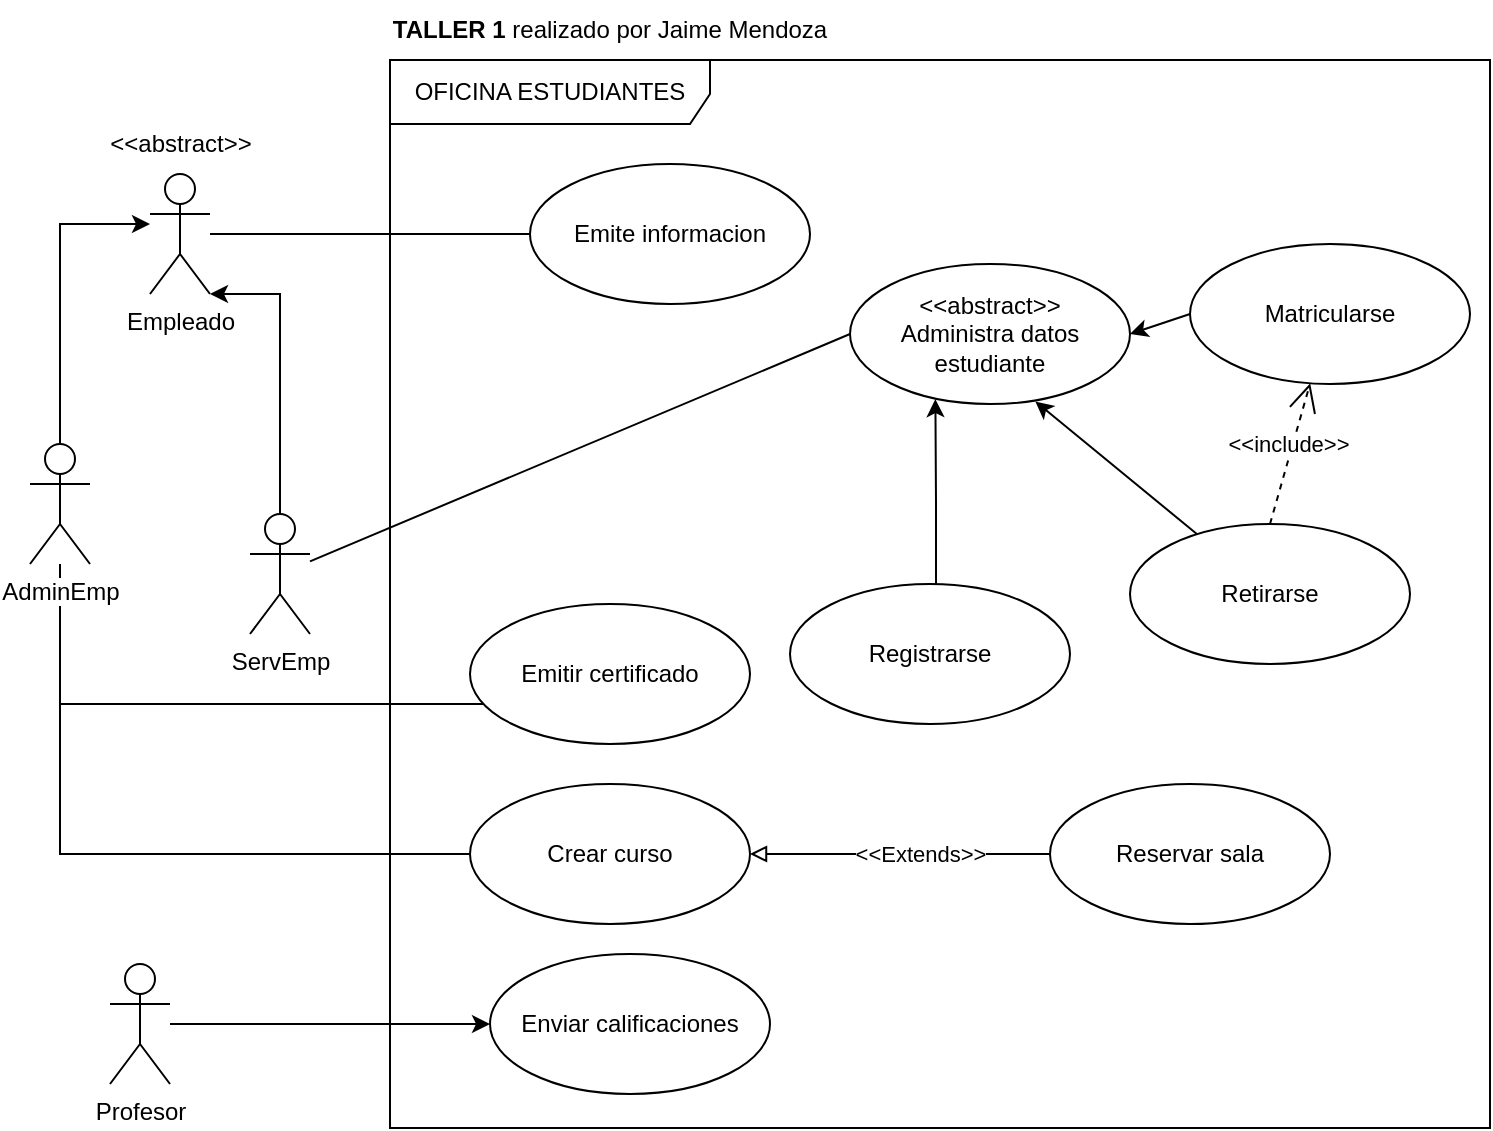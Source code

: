 <mxfile version="20.3.0" type="device"><diagram id="YAecK2R42zp441Rwvc3W" name="Page-1"><mxGraphModel dx="868" dy="561" grid="1" gridSize="10" guides="1" tooltips="1" connect="1" arrows="1" fold="1" page="1" pageScale="1" pageWidth="827" pageHeight="1169" math="0" shadow="0"><root><mxCell id="0"/><mxCell id="1" parent="0"/><mxCell id="ZCCltzu4jl1DX8IFnJ8a-31" style="edgeStyle=orthogonalEdgeStyle;rounded=0;orthogonalLoop=1;jettySize=auto;html=1;endArrow=none;endFill=0;" parent="1" source="h2oT3NQ8m2bBhHBhtkTi-17" target="ZCCltzu4jl1DX8IFnJ8a-19" edge="1"><mxGeometry relative="1" as="geometry"/></mxCell><mxCell id="h2oT3NQ8m2bBhHBhtkTi-17" value="Empleado" style="shape=umlActor;verticalLabelPosition=bottom;labelBackgroundColor=#ffffff;verticalAlign=top;html=1;outlineConnect=0;" parent="1" vertex="1"><mxGeometry x="80" y="175" width="30" height="60" as="geometry"/></mxCell><mxCell id="b5qC_jP5Ejsv1LTvMqlS-11" style="edgeStyle=orthogonalEdgeStyle;rounded=0;orthogonalLoop=1;jettySize=auto;html=1;exitX=0.5;exitY=0.5;exitDx=0;exitDy=0;exitPerimeter=0;" parent="1" source="h2oT3NQ8m2bBhHBhtkTi-18" target="h2oT3NQ8m2bBhHBhtkTi-17" edge="1"><mxGeometry relative="1" as="geometry"><Array as="points"><mxPoint x="35" y="200"/></Array></mxGeometry></mxCell><mxCell id="b5qC_jP5Ejsv1LTvMqlS-16" style="edgeStyle=orthogonalEdgeStyle;rounded=0;orthogonalLoop=1;jettySize=auto;html=1;endArrow=none;endFill=0;" parent="1" source="h2oT3NQ8m2bBhHBhtkTi-18" target="ZCCltzu4jl1DX8IFnJ8a-17" edge="1"><mxGeometry relative="1" as="geometry"><Array as="points"><mxPoint x="35" y="440"/></Array></mxGeometry></mxCell><mxCell id="b5qC_jP5Ejsv1LTvMqlS-17" style="edgeStyle=orthogonalEdgeStyle;rounded=0;orthogonalLoop=1;jettySize=auto;html=1;endArrow=none;endFill=0;" parent="1" source="h2oT3NQ8m2bBhHBhtkTi-18" target="ZCCltzu4jl1DX8IFnJ8a-14" edge="1"><mxGeometry relative="1" as="geometry"><Array as="points"><mxPoint x="35" y="515"/></Array></mxGeometry></mxCell><mxCell id="h2oT3NQ8m2bBhHBhtkTi-18" value="AdminEmp" style="shape=umlActor;verticalLabelPosition=bottom;labelBackgroundColor=#ffffff;verticalAlign=top;html=1;outlineConnect=0;" parent="1" vertex="1"><mxGeometry x="20" y="310" width="30" height="60" as="geometry"/></mxCell><mxCell id="b5qC_jP5Ejsv1LTvMqlS-20" style="edgeStyle=orthogonalEdgeStyle;rounded=0;orthogonalLoop=1;jettySize=auto;html=1;entryX=0;entryY=0.5;entryDx=0;entryDy=0;" parent="1" source="h2oT3NQ8m2bBhHBhtkTi-19" target="ZCCltzu4jl1DX8IFnJ8a-21" edge="1"><mxGeometry relative="1" as="geometry"/></mxCell><mxCell id="h2oT3NQ8m2bBhHBhtkTi-19" value="Profesor" style="shape=umlActor;verticalLabelPosition=bottom;labelBackgroundColor=#ffffff;verticalAlign=top;html=1;outlineConnect=0;" parent="1" vertex="1"><mxGeometry x="60" y="570" width="30" height="60" as="geometry"/></mxCell><mxCell id="b5qC_jP5Ejsv1LTvMqlS-13" style="edgeStyle=orthogonalEdgeStyle;rounded=0;orthogonalLoop=1;jettySize=auto;html=1;entryX=1;entryY=1;entryDx=0;entryDy=0;entryPerimeter=0;" parent="1" source="h2oT3NQ8m2bBhHBhtkTi-24" target="h2oT3NQ8m2bBhHBhtkTi-17" edge="1"><mxGeometry relative="1" as="geometry"><Array as="points"><mxPoint x="145" y="235"/></Array></mxGeometry></mxCell><mxCell id="h2oT3NQ8m2bBhHBhtkTi-24" value="ServEmp" style="shape=umlActor;verticalLabelPosition=bottom;labelBackgroundColor=#ffffff;verticalAlign=top;html=1;outlineConnect=0;" parent="1" vertex="1"><mxGeometry x="130" y="345" width="30" height="60" as="geometry"/></mxCell><mxCell id="h2oT3NQ8m2bBhHBhtkTi-39" value="&amp;lt;&amp;lt;abstract&amp;gt;&amp;gt;" style="text;html=1;align=center;verticalAlign=middle;resizable=0;points=[];autosize=1;" parent="1" vertex="1"><mxGeometry x="50" y="150" width="90" height="20" as="geometry"/></mxCell><mxCell id="ZCCltzu4jl1DX8IFnJ8a-1" value="&lt;div style=&quot;text-align: justify&quot;&gt;&lt;span&gt;OFICINA ESTUDIANTES&lt;/span&gt;&lt;/div&gt;" style="shape=umlFrame;whiteSpace=wrap;html=1;width=160;height=32;" parent="1" vertex="1"><mxGeometry x="200" y="118" width="550" height="534" as="geometry"/></mxCell><mxCell id="ZCCltzu4jl1DX8IFnJ8a-13" value="Matricularse" style="ellipse;whiteSpace=wrap;html=1;" parent="1" vertex="1"><mxGeometry x="600" y="210" width="140" height="70" as="geometry"/></mxCell><mxCell id="ZCCltzu4jl1DX8IFnJ8a-14" value="Crear curso&lt;span style=&quot;font-family: monospace ; font-size: 0px&quot;&gt;%3CmxGraphModel%3E%3Croot%3E%3CmxCell%20id%3D%220%22%2F%3E%3CmxCell%20id%3D%221%22%20parent%3D%220%22%2F%3E%3CmxCell%20id%3D%222%22%20value%3D%22Use%20Case%22%20style%3D%22ellipse%3BwhiteSpace%3Dwrap%3Bhtml%3D1%3B%22%20vertex%3D%221%22%20parent%3D%221%22%3E%3CmxGeometry%20x%3D%22230%22%20y%3D%22200%22%20width%3D%22140%22%20height%3D%2270%22%20as%3D%22geometry%22%2F%3E%3C%2FmxCell%3E%3C%2Froot%3E%3C%2FmxGraphModel%3E&lt;/span&gt;" style="ellipse;whiteSpace=wrap;html=1;" parent="1" vertex="1"><mxGeometry x="240" y="480" width="140" height="70" as="geometry"/></mxCell><mxCell id="ZCCltzu4jl1DX8IFnJ8a-15" value="&amp;lt;&amp;lt;abstract&amp;gt;&amp;gt;&lt;br&gt;Administra datos estudiante" style="ellipse;whiteSpace=wrap;html=1;" parent="1" vertex="1"><mxGeometry x="430" y="220" width="140" height="70" as="geometry"/></mxCell><mxCell id="ZCCltzu4jl1DX8IFnJ8a-22" style="edgeStyle=orthogonalEdgeStyle;rounded=0;orthogonalLoop=1;jettySize=auto;html=1;entryX=0.305;entryY=0.965;entryDx=0;entryDy=0;entryPerimeter=0;" parent="1" source="ZCCltzu4jl1DX8IFnJ8a-16" target="ZCCltzu4jl1DX8IFnJ8a-15" edge="1"><mxGeometry relative="1" as="geometry"><Array as="points"><mxPoint x="473" y="340"/><mxPoint x="473" y="340"/></Array></mxGeometry></mxCell><mxCell id="ZCCltzu4jl1DX8IFnJ8a-16" value="Registrarse" style="ellipse;whiteSpace=wrap;html=1;" parent="1" vertex="1"><mxGeometry x="400" y="380" width="140" height="70" as="geometry"/></mxCell><mxCell id="ZCCltzu4jl1DX8IFnJ8a-17" value="Emitir certificado" style="ellipse;whiteSpace=wrap;html=1;" parent="1" vertex="1"><mxGeometry x="240" y="390" width="140" height="70" as="geometry"/></mxCell><mxCell id="ZCCltzu4jl1DX8IFnJ8a-18" value="Retirarse" style="ellipse;whiteSpace=wrap;html=1;" parent="1" vertex="1"><mxGeometry x="570" y="350" width="140" height="70" as="geometry"/></mxCell><mxCell id="ZCCltzu4jl1DX8IFnJ8a-19" value="Emite informacion" style="ellipse;whiteSpace=wrap;html=1;" parent="1" vertex="1"><mxGeometry x="270" y="170" width="140" height="70" as="geometry"/></mxCell><mxCell id="CyCCFEmDmOAgVB9AnNPp-11" value="&amp;lt;&amp;lt;Extends&amp;gt;&amp;gt;" style="edgeStyle=orthogonalEdgeStyle;rounded=0;orthogonalLoop=1;jettySize=auto;html=1;exitX=0;exitY=0.5;exitDx=0;exitDy=0;endArrow=block;endFill=0;" edge="1" parent="1" source="ZCCltzu4jl1DX8IFnJ8a-20" target="ZCCltzu4jl1DX8IFnJ8a-14"><mxGeometry relative="1" as="geometry"><Array as="points"><mxPoint x="540" y="515"/></Array></mxGeometry></mxCell><mxCell id="ZCCltzu4jl1DX8IFnJ8a-20" value="Reservar sala" style="ellipse;whiteSpace=wrap;html=1;" parent="1" vertex="1"><mxGeometry x="530" y="480" width="140" height="70" as="geometry"/></mxCell><mxCell id="ZCCltzu4jl1DX8IFnJ8a-21" value="Enviar calificaciones" style="ellipse;whiteSpace=wrap;html=1;" parent="1" vertex="1"><mxGeometry x="250" y="565" width="140" height="70" as="geometry"/></mxCell><mxCell id="ZCCltzu4jl1DX8IFnJ8a-26" value="&amp;lt;&amp;lt;include&amp;gt;&amp;gt;" style="endArrow=open;endSize=12;dashed=1;html=1;exitX=0.5;exitY=0;exitDx=0;exitDy=0;" parent="1" target="ZCCltzu4jl1DX8IFnJ8a-13" edge="1" source="ZCCltzu4jl1DX8IFnJ8a-18"><mxGeometry x="0.12" y="2" width="160" relative="1" as="geometry"><mxPoint x="700" y="320" as="sourcePoint"/><mxPoint x="700" y="340" as="targetPoint"/><mxPoint as="offset"/></mxGeometry></mxCell><mxCell id="CyCCFEmDmOAgVB9AnNPp-5" value="&lt;b&gt;TALLER 1 &lt;/b&gt;realizado por Jaime Mendoza" style="text;html=1;strokeColor=none;fillColor=none;align=center;verticalAlign=middle;whiteSpace=wrap;rounded=0;" vertex="1" parent="1"><mxGeometry x="185" y="88" width="250" height="30" as="geometry"/></mxCell><mxCell id="CyCCFEmDmOAgVB9AnNPp-6" value="" style="endArrow=classic;html=1;rounded=0;entryX=0.662;entryY=0.982;entryDx=0;entryDy=0;entryPerimeter=0;" edge="1" parent="1" source="ZCCltzu4jl1DX8IFnJ8a-18" target="ZCCltzu4jl1DX8IFnJ8a-15"><mxGeometry width="50" height="50" relative="1" as="geometry"><mxPoint x="340" y="520" as="sourcePoint"/><mxPoint x="390" y="470" as="targetPoint"/></mxGeometry></mxCell><mxCell id="CyCCFEmDmOAgVB9AnNPp-8" value="" style="endArrow=classic;html=1;rounded=0;exitX=0;exitY=0.5;exitDx=0;exitDy=0;entryX=1;entryY=0.5;entryDx=0;entryDy=0;" edge="1" parent="1" source="ZCCltzu4jl1DX8IFnJ8a-13" target="ZCCltzu4jl1DX8IFnJ8a-15"><mxGeometry width="50" height="50" relative="1" as="geometry"><mxPoint x="340" y="500" as="sourcePoint"/><mxPoint x="390" y="450" as="targetPoint"/></mxGeometry></mxCell><mxCell id="CyCCFEmDmOAgVB9AnNPp-10" value="" style="endArrow=none;html=1;rounded=0;entryX=0;entryY=0.5;entryDx=0;entryDy=0;" edge="1" parent="1" source="h2oT3NQ8m2bBhHBhtkTi-24" target="ZCCltzu4jl1DX8IFnJ8a-15"><mxGeometry width="50" height="50" relative="1" as="geometry"><mxPoint x="390" y="300" as="sourcePoint"/><mxPoint x="440" y="250" as="targetPoint"/></mxGeometry></mxCell></root></mxGraphModel></diagram></mxfile>